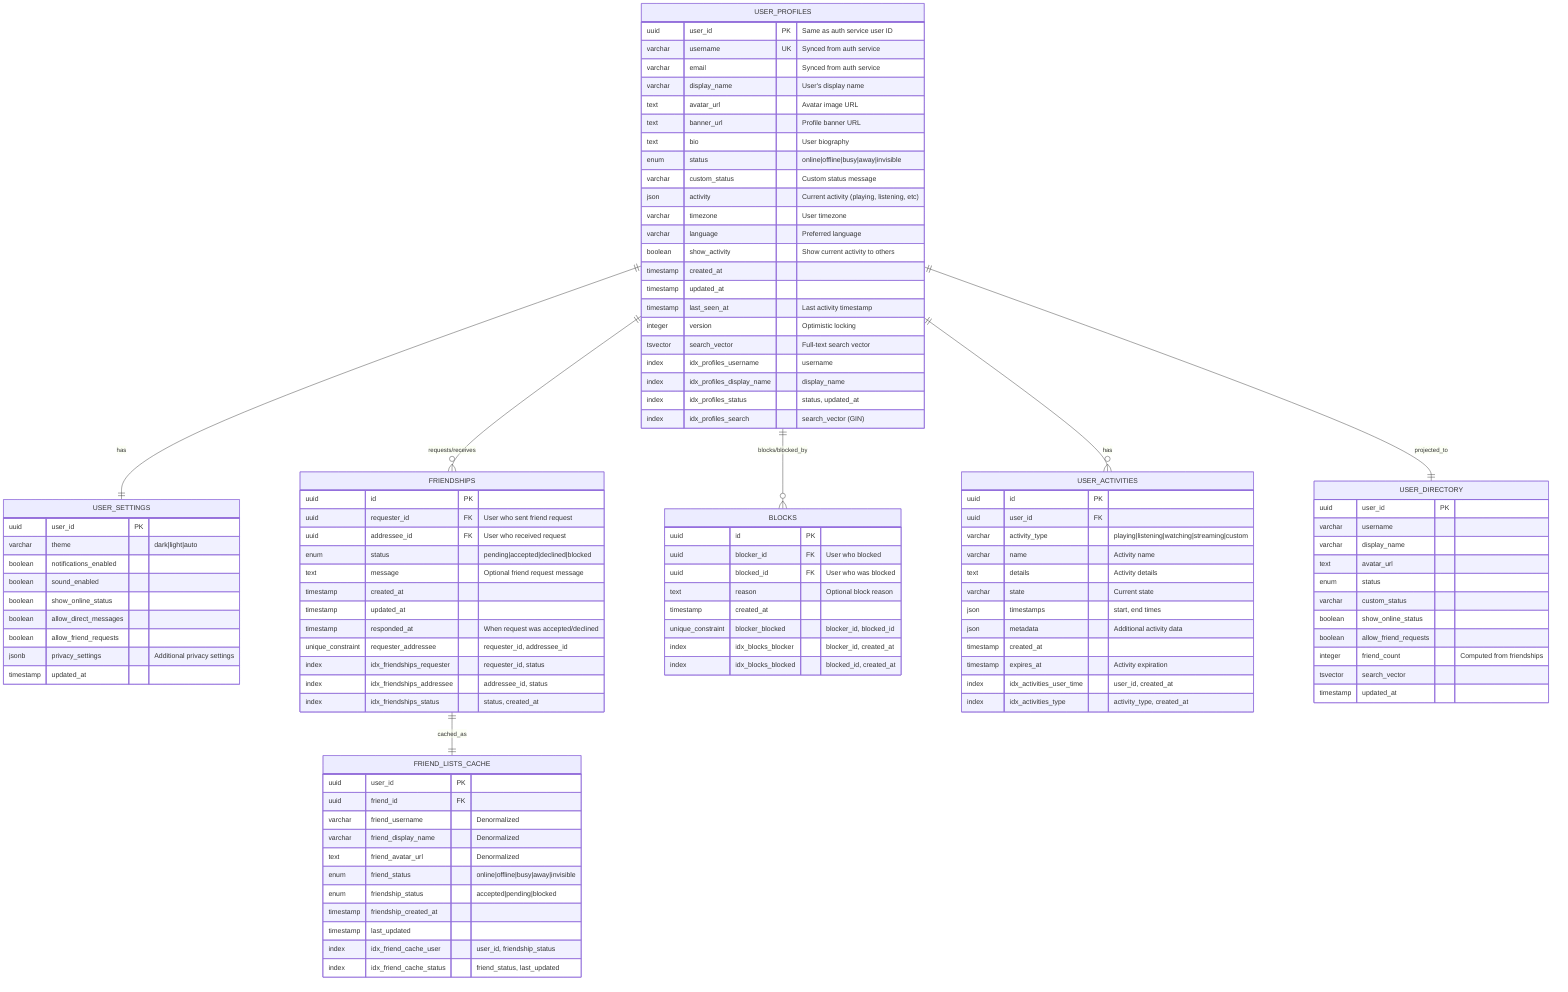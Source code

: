 erDiagram
    %% USER & SOCIAL SERVICE (merged User + Friend services)
    USER_PROFILES {
        uuid user_id PK "Same as auth service user ID"
        varchar username UK "Synced from auth service"
        varchar email "Synced from auth service"
        varchar display_name "User's display name"
        text avatar_url "Avatar image URL"
        text banner_url "Profile banner URL"
        text bio "User biography"
        enum status "online|offline|busy|away|invisible"
        varchar custom_status "Custom status message"
        json activity "Current activity (playing, listening, etc)"
        varchar timezone "User timezone"
        varchar language "Preferred language"
        boolean show_activity "Show current activity to others"
        timestamp created_at
        timestamp updated_at
        timestamp last_seen_at "Last activity timestamp"
        integer version "Optimistic locking"
        tsvector search_vector "Full-text search vector"
    }
    
    USER_SETTINGS {
        uuid user_id PK
        varchar theme "dark|light|auto"
        boolean notifications_enabled
        boolean sound_enabled
        boolean show_online_status
        boolean allow_direct_messages
        boolean allow_friend_requests
        jsonb privacy_settings "Additional privacy settings"
        timestamp updated_at
    }
    
    %% SOCIAL FEATURES (merged from Friend Service)
    FRIENDSHIPS {
        uuid id PK
        uuid requester_id FK "User who sent friend request"
        uuid addressee_id FK "User who received request"
        enum status "pending|accepted|declined|blocked"
        text message "Optional friend request message"
        timestamp created_at
        timestamp updated_at
        timestamp responded_at "When request was accepted/declined"
    }
    
    BLOCKS {
        uuid id PK
        uuid blocker_id FK "User who blocked"
        uuid blocked_id FK "User who was blocked"
        text reason "Optional block reason"
        timestamp created_at
    }
    
    USER_ACTIVITIES {
        uuid id PK
        uuid user_id FK
        varchar activity_type "playing|listening|watching|streaming|custom"
        varchar name "Activity name"
        text details "Activity details"
        varchar state "Current state"
        json timestamps "start, end times"
        json metadata "Additional activity data"
        timestamp created_at
        timestamp expires_at "Activity expiration"
    }
    
    %% Read Models (Materialized Views)
    USER_DIRECTORY {
        uuid user_id PK
        varchar username
        varchar display_name
        text avatar_url
        enum status
        varchar custom_status
        boolean show_online_status
        boolean allow_friend_requests
        integer friend_count "Computed from friendships"
        tsvector search_vector
        timestamp updated_at
    }
    
    %% FRIEND CACHE (for performance)
    FRIEND_LISTS_CACHE {
        uuid user_id PK
        uuid friend_id FK
        varchar friend_username "Denormalized"
        varchar friend_display_name "Denormalized"
        text friend_avatar_url "Denormalized"
        enum friend_status "online|offline|busy|away|invisible"
        enum friendship_status "accepted|pending|blocked"
        timestamp friendship_created_at
        timestamp last_updated
    }
    
    %% Relationships
    USER_PROFILES ||--|| USER_SETTINGS : "has"
    USER_PROFILES ||--o{ USER_ACTIVITIES : "has"
    USER_PROFILES ||--o{ FRIENDSHIPS : "requests/receives"
    USER_PROFILES ||--o{ BLOCKS : "blocks/blocked_by"
    USER_PROFILES ||--|| USER_DIRECTORY : "projected_to"
    FRIENDSHIPS ||--|| FRIEND_LISTS_CACHE : "cached_as"
    
    %% Indexes
    USER_PROFILES {
        index idx_profiles_username "username"
        index idx_profiles_display_name "display_name"
        index idx_profiles_status "status, updated_at"
        index idx_profiles_search "search_vector (GIN)"
    }
    
    USER_ACTIVITIES {
        index idx_activities_user_time "user_id, created_at"
        index idx_activities_type "activity_type, created_at"
    }
    
    FRIENDSHIPS {
        unique_constraint requester_addressee "requester_id, addressee_id"
        index idx_friendships_requester "requester_id, status"
        index idx_friendships_addressee "addressee_id, status"
        index idx_friendships_status "status, created_at"
    }
    
    BLOCKS {
        unique_constraint blocker_blocked "blocker_id, blocked_id"
        index idx_blocks_blocker "blocker_id, created_at"
        index idx_blocks_blocked "blocked_id, created_at"
    }
    
    FRIEND_LISTS_CACHE {
        index idx_friend_cache_user "user_id, friendship_status"
        index idx_friend_cache_status "friend_status, last_updated"
    }